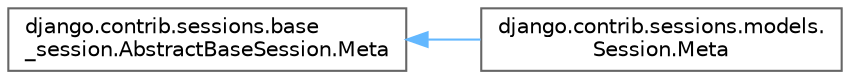digraph "Graphical Class Hierarchy"
{
 // LATEX_PDF_SIZE
  bgcolor="transparent";
  edge [fontname=Helvetica,fontsize=10,labelfontname=Helvetica,labelfontsize=10];
  node [fontname=Helvetica,fontsize=10,shape=box,height=0.2,width=0.4];
  rankdir="LR";
  Node0 [id="Node000000",label="django.contrib.sessions.base\l_session.AbstractBaseSession.Meta",height=0.2,width=0.4,color="grey40", fillcolor="white", style="filled",URL="$classdjango_1_1contrib_1_1sessions_1_1base__session_1_1_abstract_base_session_1_1_meta.html",tooltip=" "];
  Node0 -> Node1 [id="edge1281_Node000000_Node000001",dir="back",color="steelblue1",style="solid",tooltip=" "];
  Node1 [id="Node000001",label="django.contrib.sessions.models.\lSession.Meta",height=0.2,width=0.4,color="grey40", fillcolor="white", style="filled",URL="$classdjango_1_1contrib_1_1sessions_1_1models_1_1_session_1_1_meta.html",tooltip=" "];
}
